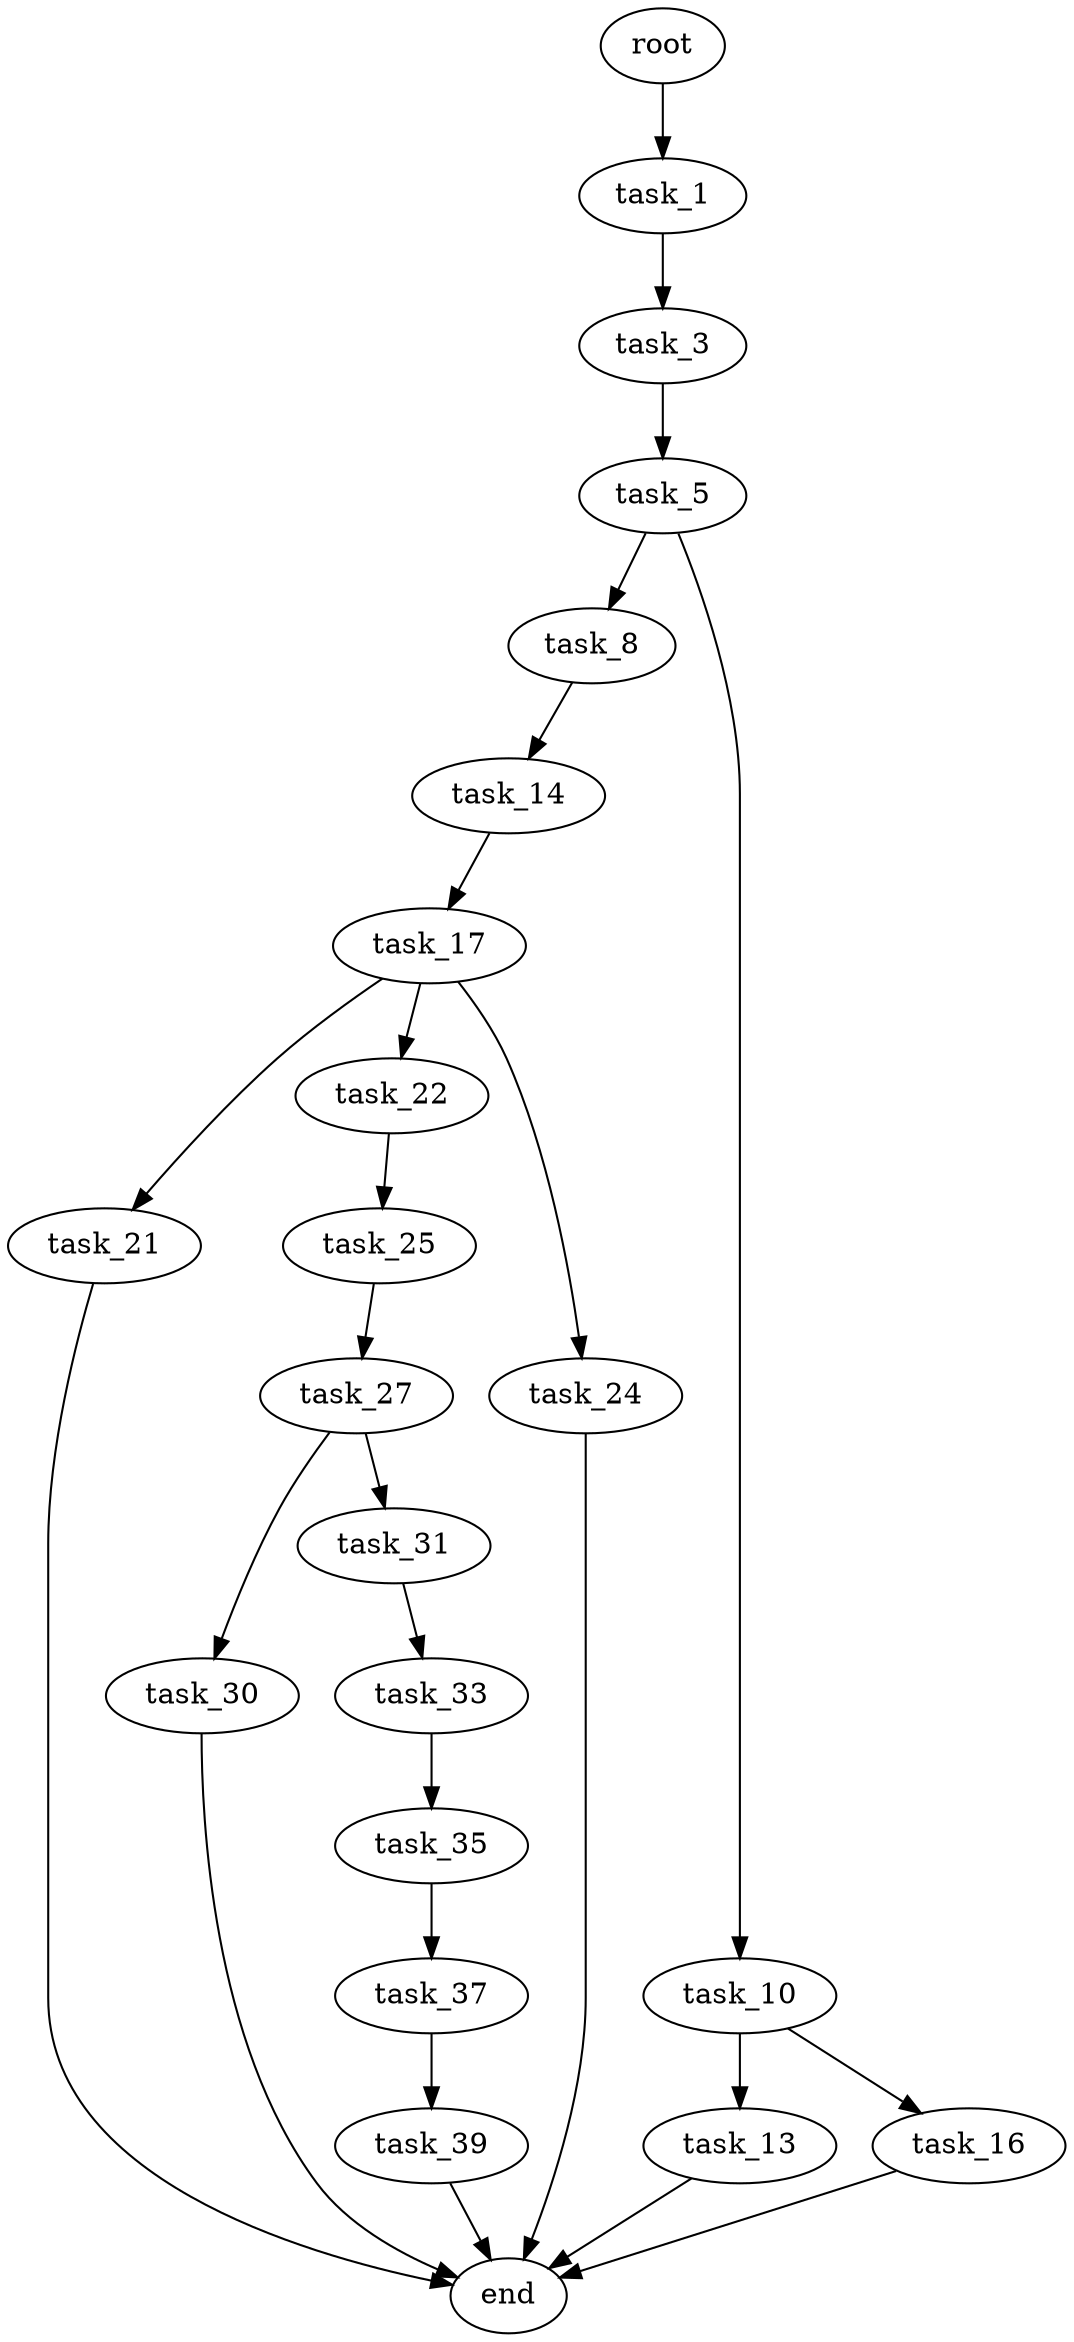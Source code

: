 digraph G {
  root [size="0.000000"];
  task_1 [size="304267251104.000000"];
  task_3 [size="4235976878.000000"];
  task_5 [size="129815350248.000000"];
  task_8 [size="280885487881.000000"];
  task_10 [size="14098610097.000000"];
  task_14 [size="33601333532.000000"];
  task_13 [size="256046007585.000000"];
  task_16 [size="8589934592.000000"];
  end [size="0.000000"];
  task_17 [size="627658910528.000000"];
  task_21 [size="5795689845.000000"];
  task_22 [size="134217728000.000000"];
  task_24 [size="7342258237.000000"];
  task_25 [size="1051413634.000000"];
  task_27 [size="782757789696.000000"];
  task_30 [size="22004865092.000000"];
  task_31 [size="27799504260.000000"];
  task_33 [size="549755813888.000000"];
  task_35 [size="782757789696.000000"];
  task_37 [size="134217728000.000000"];
  task_39 [size="782757789696.000000"];

  root -> task_1 [size="1.000000"];
  task_1 -> task_3 [size="301989888.000000"];
  task_3 -> task_5 [size="75497472.000000"];
  task_5 -> task_8 [size="134217728.000000"];
  task_5 -> task_10 [size="134217728.000000"];
  task_8 -> task_14 [size="301989888.000000"];
  task_10 -> task_13 [size="679477248.000000"];
  task_10 -> task_16 [size="679477248.000000"];
  task_14 -> task_17 [size="536870912.000000"];
  task_13 -> end [size="1.000000"];
  task_16 -> end [size="1.000000"];
  task_17 -> task_21 [size="536870912.000000"];
  task_17 -> task_22 [size="536870912.000000"];
  task_17 -> task_24 [size="536870912.000000"];
  task_21 -> end [size="1.000000"];
  task_22 -> task_25 [size="209715200.000000"];
  task_24 -> end [size="1.000000"];
  task_25 -> task_27 [size="33554432.000000"];
  task_27 -> task_30 [size="679477248.000000"];
  task_27 -> task_31 [size="679477248.000000"];
  task_30 -> end [size="1.000000"];
  task_31 -> task_33 [size="134217728.000000"];
  task_33 -> task_35 [size="536870912.000000"];
  task_35 -> task_37 [size="679477248.000000"];
  task_37 -> task_39 [size="209715200.000000"];
  task_39 -> end [size="1.000000"];
}
